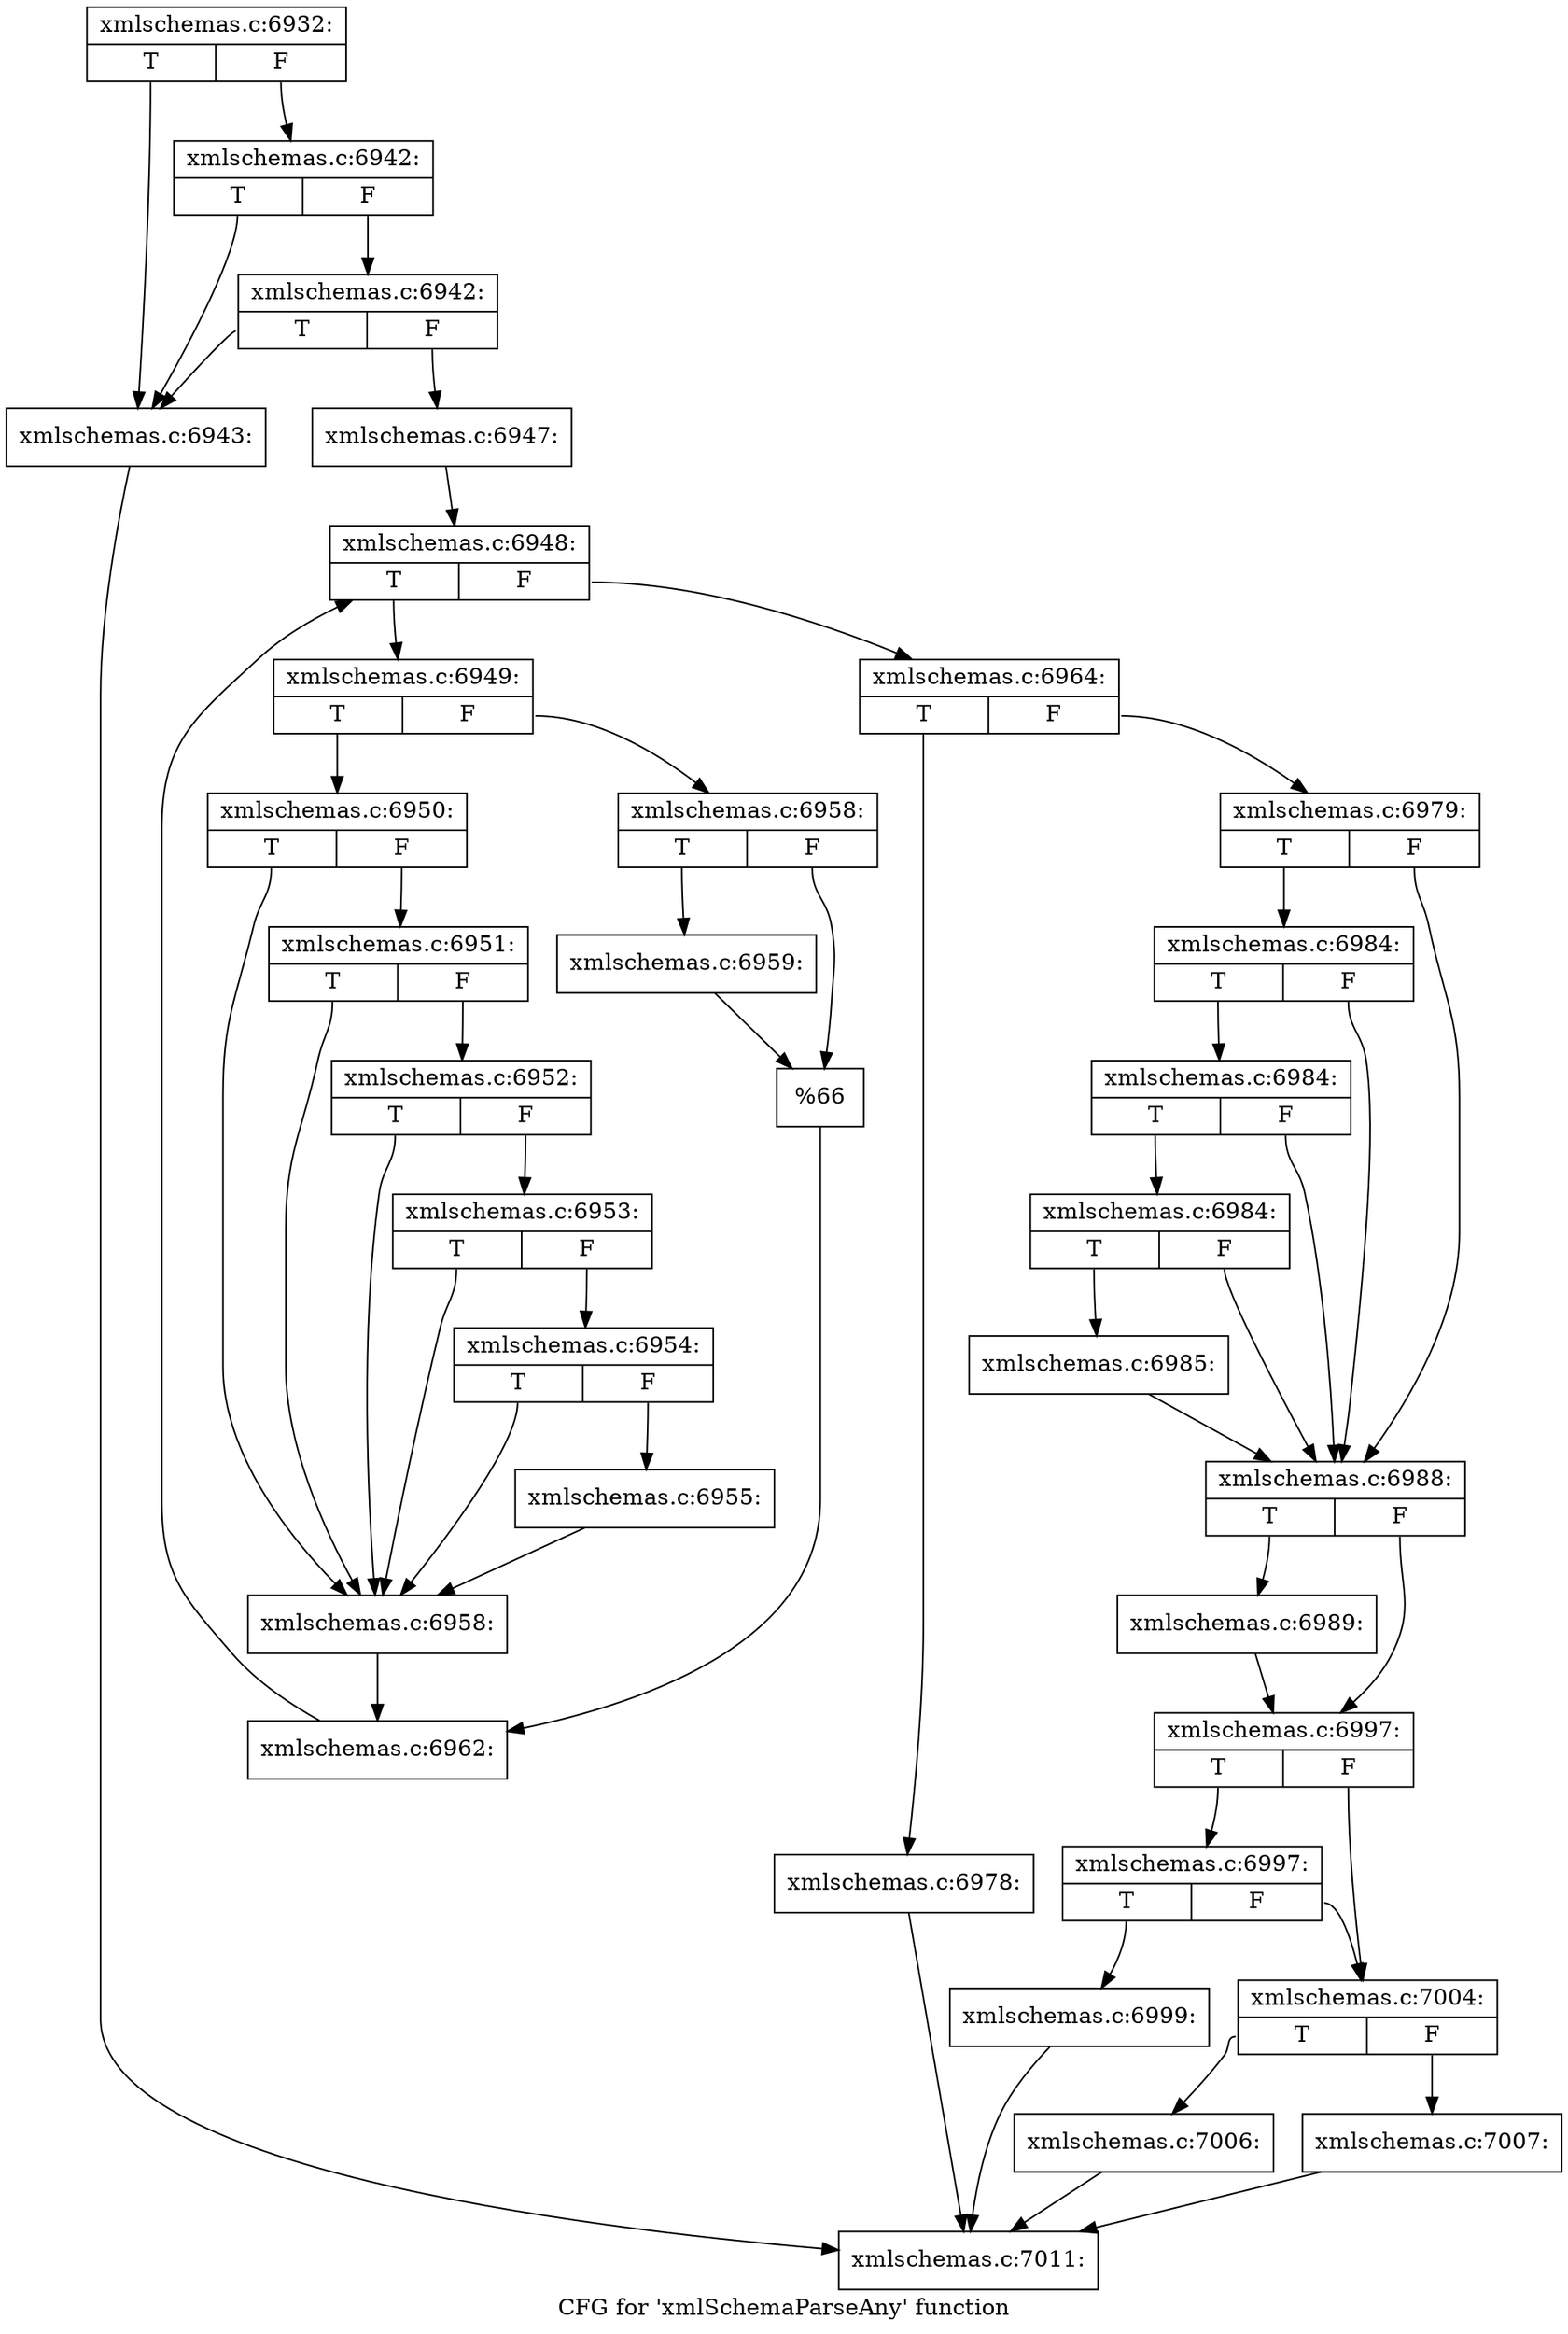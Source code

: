 digraph "CFG for 'xmlSchemaParseAny' function" {
	label="CFG for 'xmlSchemaParseAny' function";

	Node0x55d02613f3b0 [shape=record,label="{xmlschemas.c:6932:|{<s0>T|<s1>F}}"];
	Node0x55d02613f3b0:s0 -> Node0x55d025f1f160;
	Node0x55d02613f3b0:s1 -> Node0x55d025f1f280;
	Node0x55d025f1f280 [shape=record,label="{xmlschemas.c:6942:|{<s0>T|<s1>F}}"];
	Node0x55d025f1f280:s0 -> Node0x55d025f1f160;
	Node0x55d025f1f280:s1 -> Node0x55d025f1f200;
	Node0x55d025f1f200 [shape=record,label="{xmlschemas.c:6942:|{<s0>T|<s1>F}}"];
	Node0x55d025f1f200:s0 -> Node0x55d025f1f160;
	Node0x55d025f1f200:s1 -> Node0x55d025f1f1b0;
	Node0x55d025f1f160 [shape=record,label="{xmlschemas.c:6943:}"];
	Node0x55d025f1f160 -> Node0x55d02613f400;
	Node0x55d025f1f1b0 [shape=record,label="{xmlschemas.c:6947:}"];
	Node0x55d025f1f1b0 -> Node0x55d025f1fd10;
	Node0x55d025f1fd10 [shape=record,label="{xmlschemas.c:6948:|{<s0>T|<s1>F}}"];
	Node0x55d025f1fd10:s0 -> Node0x55d025f200d0;
	Node0x55d025f1fd10:s1 -> Node0x55d025f1fef0;
	Node0x55d025f200d0 [shape=record,label="{xmlschemas.c:6949:|{<s0>T|<s1>F}}"];
	Node0x55d025f200d0:s0 -> Node0x55d025f20280;
	Node0x55d025f200d0:s1 -> Node0x55d025f20320;
	Node0x55d025f20280 [shape=record,label="{xmlschemas.c:6950:|{<s0>T|<s1>F}}"];
	Node0x55d025f20280:s0 -> Node0x55d025f206e0;
	Node0x55d025f20280:s1 -> Node0x55d025f208b0;
	Node0x55d025f208b0 [shape=record,label="{xmlschemas.c:6951:|{<s0>T|<s1>F}}"];
	Node0x55d025f208b0:s0 -> Node0x55d025f206e0;
	Node0x55d025f208b0:s1 -> Node0x55d025f20830;
	Node0x55d025f20830 [shape=record,label="{xmlschemas.c:6952:|{<s0>T|<s1>F}}"];
	Node0x55d025f20830:s0 -> Node0x55d025f206e0;
	Node0x55d025f20830:s1 -> Node0x55d025f207b0;
	Node0x55d025f207b0 [shape=record,label="{xmlschemas.c:6953:|{<s0>T|<s1>F}}"];
	Node0x55d025f207b0:s0 -> Node0x55d025f206e0;
	Node0x55d025f207b0:s1 -> Node0x55d025f20730;
	Node0x55d025f20730 [shape=record,label="{xmlschemas.c:6954:|{<s0>T|<s1>F}}"];
	Node0x55d025f20730:s0 -> Node0x55d025f206e0;
	Node0x55d025f20730:s1 -> Node0x55d025f20690;
	Node0x55d025f20690 [shape=record,label="{xmlschemas.c:6955:}"];
	Node0x55d025f20690 -> Node0x55d025f206e0;
	Node0x55d025f206e0 [shape=record,label="{xmlschemas.c:6958:}"];
	Node0x55d025f206e0 -> Node0x55d025f202d0;
	Node0x55d025f20320 [shape=record,label="{xmlschemas.c:6958:|{<s0>T|<s1>F}}"];
	Node0x55d025f20320:s0 -> Node0x55d025f22340;
	Node0x55d025f20320:s1 -> Node0x55d025f22390;
	Node0x55d025f22340 [shape=record,label="{xmlschemas.c:6959:}"];
	Node0x55d025f22340 -> Node0x55d025f22390;
	Node0x55d025f22390 [shape=record,label="{%66}"];
	Node0x55d025f22390 -> Node0x55d025f202d0;
	Node0x55d025f202d0 [shape=record,label="{xmlschemas.c:6962:}"];
	Node0x55d025f202d0 -> Node0x55d025f1fd10;
	Node0x55d025f1fef0 [shape=record,label="{xmlschemas.c:6964:|{<s0>T|<s1>F}}"];
	Node0x55d025f1fef0:s0 -> Node0x55d025f24c90;
	Node0x55d025f1fef0:s1 -> Node0x55d025f24ce0;
	Node0x55d025f24c90 [shape=record,label="{xmlschemas.c:6978:}"];
	Node0x55d025f24c90 -> Node0x55d02613f400;
	Node0x55d025f24ce0 [shape=record,label="{xmlschemas.c:6979:|{<s0>T|<s1>F}}"];
	Node0x55d025f24ce0:s0 -> Node0x55d025f259d0;
	Node0x55d025f24ce0:s1 -> Node0x55d025f258b0;
	Node0x55d025f259d0 [shape=record,label="{xmlschemas.c:6984:|{<s0>T|<s1>F}}"];
	Node0x55d025f259d0:s0 -> Node0x55d025f25980;
	Node0x55d025f259d0:s1 -> Node0x55d025f258b0;
	Node0x55d025f25980 [shape=record,label="{xmlschemas.c:6984:|{<s0>T|<s1>F}}"];
	Node0x55d025f25980:s0 -> Node0x55d025f25900;
	Node0x55d025f25980:s1 -> Node0x55d025f258b0;
	Node0x55d025f25900 [shape=record,label="{xmlschemas.c:6984:|{<s0>T|<s1>F}}"];
	Node0x55d025f25900:s0 -> Node0x55d025f25860;
	Node0x55d025f25900:s1 -> Node0x55d025f258b0;
	Node0x55d025f25860 [shape=record,label="{xmlschemas.c:6985:}"];
	Node0x55d025f25860 -> Node0x55d025f258b0;
	Node0x55d025f258b0 [shape=record,label="{xmlschemas.c:6988:|{<s0>T|<s1>F}}"];
	Node0x55d025f258b0:s0 -> Node0x55d025f26be0;
	Node0x55d025f258b0:s1 -> Node0x55d025f26c30;
	Node0x55d025f26be0 [shape=record,label="{xmlschemas.c:6989:}"];
	Node0x55d025f26be0 -> Node0x55d025f26c30;
	Node0x55d025f26c30 [shape=record,label="{xmlschemas.c:6997:|{<s0>T|<s1>F}}"];
	Node0x55d025f26c30:s0 -> Node0x55d025f273c0;
	Node0x55d025f26c30:s1 -> Node0x55d025f27370;
	Node0x55d025f273c0 [shape=record,label="{xmlschemas.c:6997:|{<s0>T|<s1>F}}"];
	Node0x55d025f273c0:s0 -> Node0x55d025f27320;
	Node0x55d025f273c0:s1 -> Node0x55d025f27370;
	Node0x55d025f27320 [shape=record,label="{xmlschemas.c:6999:}"];
	Node0x55d025f27320 -> Node0x55d02613f400;
	Node0x55d025f27370 [shape=record,label="{xmlschemas.c:7004:|{<s0>T|<s1>F}}"];
	Node0x55d025f27370:s0 -> Node0x55d025f27f70;
	Node0x55d025f27370:s1 -> Node0x55d025f27fc0;
	Node0x55d025f27f70 [shape=record,label="{xmlschemas.c:7006:}"];
	Node0x55d025f27f70 -> Node0x55d02613f400;
	Node0x55d025f27fc0 [shape=record,label="{xmlschemas.c:7007:}"];
	Node0x55d025f27fc0 -> Node0x55d02613f400;
	Node0x55d02613f400 [shape=record,label="{xmlschemas.c:7011:}"];
}
